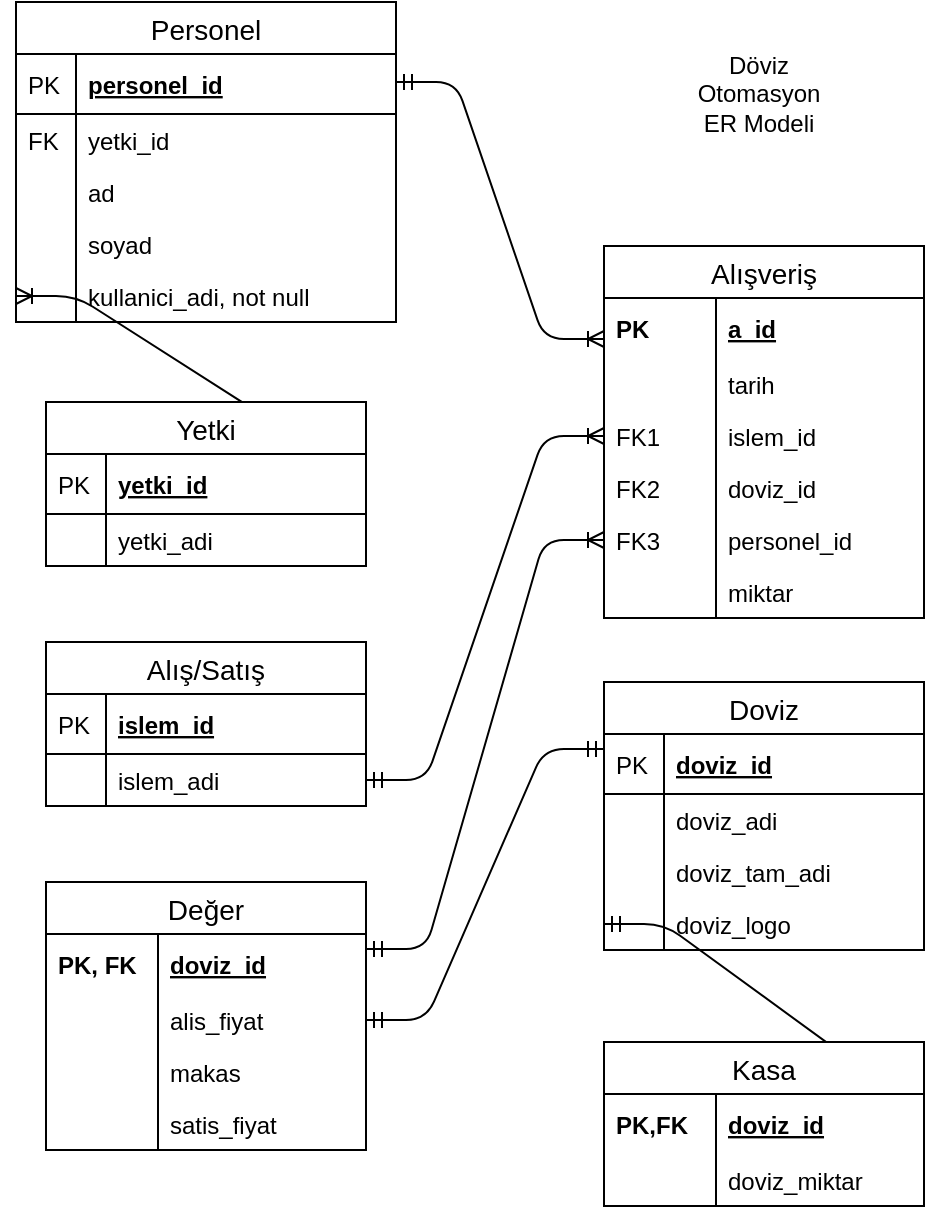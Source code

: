 <mxfile version="13.1.1"><diagram id="C5RBs43oDa-KdzZeNtuy" name="Page-1"><mxGraphModel dx="1316" dy="682" grid="1" gridSize="10" guides="1" tooltips="1" connect="1" arrows="1" fold="1" page="1" pageScale="1" pageWidth="827" pageHeight="1169" math="0" shadow="0"><root><mxCell id="WIyWlLk6GJQsqaUBKTNV-0"/><mxCell id="WIyWlLk6GJQsqaUBKTNV-1" parent="WIyWlLk6GJQsqaUBKTNV-0"/><mxCell id="VZuqpKyaPezROuhKzCgr-23" value="Personel" style="swimlane;fontStyle=0;childLayout=stackLayout;horizontal=1;startSize=26;horizontalStack=0;resizeParent=1;resizeParentMax=0;resizeLast=0;collapsible=1;marginBottom=0;align=center;fontSize=14;" vertex="1" parent="WIyWlLk6GJQsqaUBKTNV-1"><mxGeometry x="40" y="40" width="190" height="160" as="geometry"/></mxCell><mxCell id="VZuqpKyaPezROuhKzCgr-24" value="personel_id" style="shape=partialRectangle;top=0;left=0;right=0;bottom=1;align=left;verticalAlign=middle;fillColor=none;spacingLeft=34;spacingRight=4;overflow=hidden;rotatable=0;points=[[0,0.5],[1,0.5]];portConstraint=eastwest;dropTarget=0;fontStyle=5;fontSize=12;" vertex="1" parent="VZuqpKyaPezROuhKzCgr-23"><mxGeometry y="26" width="190" height="30" as="geometry"/></mxCell><mxCell id="VZuqpKyaPezROuhKzCgr-25" value="PK" style="shape=partialRectangle;top=0;left=0;bottom=0;fillColor=none;align=left;verticalAlign=middle;spacingLeft=4;spacingRight=4;overflow=hidden;rotatable=0;points=[];portConstraint=eastwest;part=1;fontSize=12;" vertex="1" connectable="0" parent="VZuqpKyaPezROuhKzCgr-24"><mxGeometry width="30" height="30" as="geometry"/></mxCell><mxCell id="VZuqpKyaPezROuhKzCgr-26" value="yetki_id" style="shape=partialRectangle;top=0;left=0;right=0;bottom=0;align=left;verticalAlign=top;fillColor=none;spacingLeft=34;spacingRight=4;overflow=hidden;rotatable=0;points=[[0,0.5],[1,0.5]];portConstraint=eastwest;dropTarget=0;fontSize=12;" vertex="1" parent="VZuqpKyaPezROuhKzCgr-23"><mxGeometry y="56" width="190" height="26" as="geometry"/></mxCell><mxCell id="VZuqpKyaPezROuhKzCgr-27" value="FK" style="shape=partialRectangle;top=0;left=0;bottom=0;fillColor=none;align=left;verticalAlign=top;spacingLeft=4;spacingRight=4;overflow=hidden;rotatable=0;points=[];portConstraint=eastwest;part=1;fontSize=12;" vertex="1" connectable="0" parent="VZuqpKyaPezROuhKzCgr-26"><mxGeometry width="30" height="26" as="geometry"/></mxCell><mxCell id="VZuqpKyaPezROuhKzCgr-28" value="ad" style="shape=partialRectangle;top=0;left=0;right=0;bottom=0;align=left;verticalAlign=top;fillColor=none;spacingLeft=34;spacingRight=4;overflow=hidden;rotatable=0;points=[[0,0.5],[1,0.5]];portConstraint=eastwest;dropTarget=0;fontSize=12;" vertex="1" parent="VZuqpKyaPezROuhKzCgr-23"><mxGeometry y="82" width="190" height="26" as="geometry"/></mxCell><mxCell id="VZuqpKyaPezROuhKzCgr-29" value="" style="shape=partialRectangle;top=0;left=0;bottom=0;fillColor=none;align=left;verticalAlign=top;spacingLeft=4;spacingRight=4;overflow=hidden;rotatable=0;points=[];portConstraint=eastwest;part=1;fontSize=12;" vertex="1" connectable="0" parent="VZuqpKyaPezROuhKzCgr-28"><mxGeometry width="30" height="26" as="geometry"/></mxCell><mxCell id="VZuqpKyaPezROuhKzCgr-34" value="soyad" style="shape=partialRectangle;top=0;left=0;right=0;bottom=0;align=left;verticalAlign=top;fillColor=none;spacingLeft=34;spacingRight=4;overflow=hidden;rotatable=0;points=[[0,0.5],[1,0.5]];portConstraint=eastwest;dropTarget=0;fontSize=12;" vertex="1" parent="VZuqpKyaPezROuhKzCgr-23"><mxGeometry y="108" width="190" height="26" as="geometry"/></mxCell><mxCell id="VZuqpKyaPezROuhKzCgr-35" value="" style="shape=partialRectangle;top=0;left=0;bottom=0;fillColor=none;align=left;verticalAlign=top;spacingLeft=4;spacingRight=4;overflow=hidden;rotatable=0;points=[];portConstraint=eastwest;part=1;fontSize=12;" vertex="1" connectable="0" parent="VZuqpKyaPezROuhKzCgr-34"><mxGeometry width="30" height="26" as="geometry"/></mxCell><mxCell id="VZuqpKyaPezROuhKzCgr-30" value="kullanici_adi, not null" style="shape=partialRectangle;top=0;left=0;right=0;bottom=0;align=left;verticalAlign=top;fillColor=none;spacingLeft=34;spacingRight=4;overflow=hidden;rotatable=0;points=[[0,0.5],[1,0.5]];portConstraint=eastwest;dropTarget=0;fontSize=12;" vertex="1" parent="VZuqpKyaPezROuhKzCgr-23"><mxGeometry y="134" width="190" height="26" as="geometry"/></mxCell><mxCell id="VZuqpKyaPezROuhKzCgr-31" value="" style="shape=partialRectangle;top=0;left=0;bottom=0;fillColor=none;align=left;verticalAlign=top;spacingLeft=4;spacingRight=4;overflow=hidden;rotatable=0;points=[];portConstraint=eastwest;part=1;fontSize=12;" vertex="1" connectable="0" parent="VZuqpKyaPezROuhKzCgr-30"><mxGeometry width="30" height="26" as="geometry"/></mxCell><mxCell id="VZuqpKyaPezROuhKzCgr-49" value="" style="edgeStyle=entityRelationEdgeStyle;fontSize=12;html=1;endArrow=ERoneToMany;entryX=0;entryY=0.5;entryDx=0;entryDy=0;exitX=1;exitY=0.25;exitDx=0;exitDy=0;" edge="1" parent="WIyWlLk6GJQsqaUBKTNV-1" source="VZuqpKyaPezROuhKzCgr-36" target="VZuqpKyaPezROuhKzCgr-30"><mxGeometry width="100" height="100" relative="1" as="geometry"><mxPoint x="-60" y="180" as="sourcePoint"/><mxPoint x="40" y="80" as="targetPoint"/></mxGeometry></mxCell><mxCell id="VZuqpKyaPezROuhKzCgr-76" value="" style="edgeStyle=entityRelationEdgeStyle;fontSize=12;html=1;endArrow=ERmandOne;startArrow=ERmandOne;entryX=0;entryY=0.5;entryDx=0;entryDy=0;exitX=0.997;exitY=0.164;exitDx=0;exitDy=0;exitPerimeter=0;" edge="1" parent="WIyWlLk6GJQsqaUBKTNV-1" source="VZuqpKyaPezROuhKzCgr-69" target="VZuqpKyaPezROuhKzCgr-153"><mxGeometry width="100" height="100" relative="1" as="geometry"><mxPoint x="506.48" y="854" as="sourcePoint"/><mxPoint x="326.48" y="763" as="targetPoint"/></mxGeometry></mxCell><mxCell id="VZuqpKyaPezROuhKzCgr-141" value="" style="edgeStyle=entityRelationEdgeStyle;fontSize=12;html=1;endArrow=ERmandOne;startArrow=ERmandOne;entryX=0;entryY=0.25;entryDx=0;entryDy=0;exitX=1;exitY=0.5;exitDx=0;exitDy=0;" edge="1" parent="WIyWlLk6GJQsqaUBKTNV-1" source="VZuqpKyaPezROuhKzCgr-136" target="VZuqpKyaPezROuhKzCgr-52"><mxGeometry width="100" height="100" relative="1" as="geometry"><mxPoint x="46.48" y="860" as="sourcePoint"/><mxPoint x="156.48" y="860" as="targetPoint"/></mxGeometry></mxCell><mxCell id="VZuqpKyaPezROuhKzCgr-145" value="" style="edgeStyle=entityRelationEdgeStyle;fontSize=12;html=1;endArrow=ERoneToMany;startArrow=ERmandOne;entryX=0;entryY=0.25;entryDx=0;entryDy=0;exitX=1;exitY=0.25;exitDx=0;exitDy=0;" edge="1" parent="WIyWlLk6GJQsqaUBKTNV-1" source="VZuqpKyaPezROuhKzCgr-23" target="VZuqpKyaPezROuhKzCgr-103"><mxGeometry width="100" height="100" relative="1" as="geometry"><mxPoint x="140" y="450" as="sourcePoint"/><mxPoint x="240" y="350" as="targetPoint"/></mxGeometry></mxCell><mxCell id="VZuqpKyaPezROuhKzCgr-146" value="" style="edgeStyle=entityRelationEdgeStyle;fontSize=12;html=1;endArrow=ERoneToMany;startArrow=ERmandOne;entryX=0;entryY=0.5;entryDx=0;entryDy=0;exitX=1;exitY=0.5;exitDx=0;exitDy=0;" edge="1" parent="WIyWlLk6GJQsqaUBKTNV-1" source="VZuqpKyaPezROuhKzCgr-101" target="VZuqpKyaPezROuhKzCgr-106"><mxGeometry width="100" height="100" relative="1" as="geometry"><mxPoint x="680" y="460" as="sourcePoint"/><mxPoint x="570" y="350" as="targetPoint"/></mxGeometry></mxCell><mxCell id="VZuqpKyaPezROuhKzCgr-36" value="Yetki" style="swimlane;fontStyle=0;childLayout=stackLayout;horizontal=1;startSize=26;horizontalStack=0;resizeParent=1;resizeParentMax=0;resizeLast=0;collapsible=1;marginBottom=0;align=center;fontSize=14;" vertex="1" parent="WIyWlLk6GJQsqaUBKTNV-1"><mxGeometry x="55" y="240" width="160" height="82" as="geometry"/></mxCell><mxCell id="VZuqpKyaPezROuhKzCgr-37" value="yetki_id" style="shape=partialRectangle;top=0;left=0;right=0;bottom=1;align=left;verticalAlign=middle;fillColor=none;spacingLeft=34;spacingRight=4;overflow=hidden;rotatable=0;points=[[0,0.5],[1,0.5]];portConstraint=eastwest;dropTarget=0;fontStyle=5;fontSize=12;" vertex="1" parent="VZuqpKyaPezROuhKzCgr-36"><mxGeometry y="26" width="160" height="30" as="geometry"/></mxCell><mxCell id="VZuqpKyaPezROuhKzCgr-38" value="PK" style="shape=partialRectangle;top=0;left=0;bottom=0;fillColor=none;align=left;verticalAlign=middle;spacingLeft=4;spacingRight=4;overflow=hidden;rotatable=0;points=[];portConstraint=eastwest;part=1;fontSize=12;" vertex="1" connectable="0" parent="VZuqpKyaPezROuhKzCgr-37"><mxGeometry width="30" height="30" as="geometry"/></mxCell><mxCell id="VZuqpKyaPezROuhKzCgr-41" value="yetki_adi" style="shape=partialRectangle;top=0;left=0;right=0;bottom=0;align=left;verticalAlign=top;fillColor=none;spacingLeft=34;spacingRight=4;overflow=hidden;rotatable=0;points=[[0,0.5],[1,0.5]];portConstraint=eastwest;dropTarget=0;fontSize=12;" vertex="1" parent="VZuqpKyaPezROuhKzCgr-36"><mxGeometry y="56" width="160" height="26" as="geometry"/></mxCell><mxCell id="VZuqpKyaPezROuhKzCgr-42" value="" style="shape=partialRectangle;top=0;left=0;bottom=0;fillColor=none;align=left;verticalAlign=top;spacingLeft=4;spacingRight=4;overflow=hidden;rotatable=0;points=[];portConstraint=eastwest;part=1;fontSize=12;" vertex="1" connectable="0" parent="VZuqpKyaPezROuhKzCgr-41"><mxGeometry width="30" height="26" as="geometry"/></mxCell><mxCell id="VZuqpKyaPezROuhKzCgr-98" value="Alış/Satış" style="swimlane;fontStyle=0;childLayout=stackLayout;horizontal=1;startSize=26;horizontalStack=0;resizeParent=1;resizeParentMax=0;resizeLast=0;collapsible=1;marginBottom=0;align=center;fontSize=14;" vertex="1" parent="WIyWlLk6GJQsqaUBKTNV-1"><mxGeometry x="55" y="360" width="160" height="82" as="geometry"/></mxCell><mxCell id="VZuqpKyaPezROuhKzCgr-99" value="islem_id" style="shape=partialRectangle;top=0;left=0;right=0;bottom=1;align=left;verticalAlign=middle;fillColor=none;spacingLeft=34;spacingRight=4;overflow=hidden;rotatable=0;points=[[0,0.5],[1,0.5]];portConstraint=eastwest;dropTarget=0;fontStyle=5;fontSize=12;" vertex="1" parent="VZuqpKyaPezROuhKzCgr-98"><mxGeometry y="26" width="160" height="30" as="geometry"/></mxCell><mxCell id="VZuqpKyaPezROuhKzCgr-100" value="PK" style="shape=partialRectangle;top=0;left=0;bottom=0;fillColor=none;align=left;verticalAlign=middle;spacingLeft=4;spacingRight=4;overflow=hidden;rotatable=0;points=[];portConstraint=eastwest;part=1;fontSize=12;" vertex="1" connectable="0" parent="VZuqpKyaPezROuhKzCgr-99"><mxGeometry width="30" height="30" as="geometry"/></mxCell><mxCell id="VZuqpKyaPezROuhKzCgr-101" value="islem_adi" style="shape=partialRectangle;top=0;left=0;right=0;bottom=0;align=left;verticalAlign=top;fillColor=none;spacingLeft=34;spacingRight=4;overflow=hidden;rotatable=0;points=[[0,0.5],[1,0.5]];portConstraint=eastwest;dropTarget=0;fontSize=12;" vertex="1" parent="VZuqpKyaPezROuhKzCgr-98"><mxGeometry y="56" width="160" height="26" as="geometry"/></mxCell><mxCell id="VZuqpKyaPezROuhKzCgr-102" value="" style="shape=partialRectangle;top=0;left=0;bottom=0;fillColor=none;align=left;verticalAlign=top;spacingLeft=4;spacingRight=4;overflow=hidden;rotatable=0;points=[];portConstraint=eastwest;part=1;fontSize=12;" vertex="1" connectable="0" parent="VZuqpKyaPezROuhKzCgr-101"><mxGeometry width="30" height="26" as="geometry"/></mxCell><mxCell id="VZuqpKyaPezROuhKzCgr-131" value="Değer" style="swimlane;fontStyle=0;childLayout=stackLayout;horizontal=1;startSize=26;horizontalStack=0;resizeParent=1;resizeParentMax=0;resizeLast=0;collapsible=1;marginBottom=0;align=center;fontSize=14;" vertex="1" parent="WIyWlLk6GJQsqaUBKTNV-1"><mxGeometry x="55" y="480" width="160" height="134" as="geometry"><mxRectangle x="270" y="320" width="90" height="26" as="alternateBounds"/></mxGeometry></mxCell><mxCell id="VZuqpKyaPezROuhKzCgr-132" value="doviz_id" style="shape=partialRectangle;top=0;left=0;right=0;bottom=0;align=left;verticalAlign=middle;fillColor=none;spacingLeft=60;spacingRight=4;overflow=hidden;rotatable=0;points=[[0,0.5],[1,0.5]];portConstraint=eastwest;dropTarget=0;fontStyle=5;fontSize=12;" vertex="1" parent="VZuqpKyaPezROuhKzCgr-131"><mxGeometry y="26" width="160" height="30" as="geometry"/></mxCell><mxCell id="VZuqpKyaPezROuhKzCgr-133" value="PK, FK" style="shape=partialRectangle;fontStyle=1;top=0;left=0;bottom=0;fillColor=none;align=left;verticalAlign=middle;spacingLeft=4;spacingRight=4;overflow=hidden;rotatable=0;points=[];portConstraint=eastwest;part=1;fontSize=12;" vertex="1" connectable="0" parent="VZuqpKyaPezROuhKzCgr-132"><mxGeometry width="56" height="30" as="geometry"/></mxCell><mxCell id="VZuqpKyaPezROuhKzCgr-136" value="alis_fiyat" style="shape=partialRectangle;top=0;left=0;right=0;bottom=0;align=left;verticalAlign=top;fillColor=none;spacingLeft=60;spacingRight=4;overflow=hidden;rotatable=0;points=[[0,0.5],[1,0.5]];portConstraint=eastwest;dropTarget=0;fontSize=12;" vertex="1" parent="VZuqpKyaPezROuhKzCgr-131"><mxGeometry y="56" width="160" height="26" as="geometry"/></mxCell><mxCell id="VZuqpKyaPezROuhKzCgr-137" value="" style="shape=partialRectangle;top=0;left=0;bottom=0;fillColor=none;align=left;verticalAlign=top;spacingLeft=4;spacingRight=4;overflow=hidden;rotatable=0;points=[];portConstraint=eastwest;part=1;fontSize=12;" vertex="1" connectable="0" parent="VZuqpKyaPezROuhKzCgr-136"><mxGeometry width="56" height="26" as="geometry"/></mxCell><mxCell id="VZuqpKyaPezROuhKzCgr-159" value="makas" style="shape=partialRectangle;top=0;left=0;right=0;bottom=0;align=left;verticalAlign=top;fillColor=none;spacingLeft=60;spacingRight=4;overflow=hidden;rotatable=0;points=[[0,0.5],[1,0.5]];portConstraint=eastwest;dropTarget=0;fontSize=12;" vertex="1" parent="VZuqpKyaPezROuhKzCgr-131"><mxGeometry y="82" width="160" height="26" as="geometry"/></mxCell><mxCell id="VZuqpKyaPezROuhKzCgr-160" value="" style="shape=partialRectangle;top=0;left=0;bottom=0;fillColor=none;align=left;verticalAlign=top;spacingLeft=4;spacingRight=4;overflow=hidden;rotatable=0;points=[];portConstraint=eastwest;part=1;fontSize=12;" vertex="1" connectable="0" parent="VZuqpKyaPezROuhKzCgr-159"><mxGeometry width="56" height="26" as="geometry"/></mxCell><mxCell id="VZuqpKyaPezROuhKzCgr-161" value="satis_fiyat" style="shape=partialRectangle;top=0;left=0;right=0;bottom=0;align=left;verticalAlign=top;fillColor=none;spacingLeft=60;spacingRight=4;overflow=hidden;rotatable=0;points=[[0,0.5],[1,0.5]];portConstraint=eastwest;dropTarget=0;fontSize=12;" vertex="1" parent="VZuqpKyaPezROuhKzCgr-131"><mxGeometry y="108" width="160" height="26" as="geometry"/></mxCell><mxCell id="VZuqpKyaPezROuhKzCgr-162" value="" style="shape=partialRectangle;top=0;left=0;bottom=0;fillColor=none;align=left;verticalAlign=top;spacingLeft=4;spacingRight=4;overflow=hidden;rotatable=0;points=[];portConstraint=eastwest;part=1;fontSize=12;" vertex="1" connectable="0" parent="VZuqpKyaPezROuhKzCgr-161"><mxGeometry width="56" height="26" as="geometry"/></mxCell><mxCell id="VZuqpKyaPezROuhKzCgr-147" value="" style="edgeStyle=entityRelationEdgeStyle;fontSize=12;html=1;endArrow=ERoneToMany;startArrow=ERmandOne;exitX=1;exitY=0.25;exitDx=0;exitDy=0;entryX=0;entryY=0.5;entryDx=0;entryDy=0;" edge="1" parent="WIyWlLk6GJQsqaUBKTNV-1" source="VZuqpKyaPezROuhKzCgr-131" target="VZuqpKyaPezROuhKzCgr-142"><mxGeometry width="100" height="100" relative="1" as="geometry"><mxPoint x="225" y="439" as="sourcePoint"/><mxPoint x="320" y="320" as="targetPoint"/></mxGeometry></mxCell><mxCell id="VZuqpKyaPezROuhKzCgr-52" value="Doviz" style="swimlane;fontStyle=0;childLayout=stackLayout;horizontal=1;startSize=26;horizontalStack=0;resizeParent=1;resizeParentMax=0;resizeLast=0;collapsible=1;marginBottom=0;align=center;fontSize=14;" vertex="1" parent="WIyWlLk6GJQsqaUBKTNV-1"><mxGeometry x="334" y="380" width="160" height="134" as="geometry"/></mxCell><mxCell id="VZuqpKyaPezROuhKzCgr-53" value="doviz_id" style="shape=partialRectangle;top=0;left=0;right=0;bottom=1;align=left;verticalAlign=middle;fillColor=none;spacingLeft=34;spacingRight=4;overflow=hidden;rotatable=0;points=[[0,0.5],[1,0.5]];portConstraint=eastwest;dropTarget=0;fontStyle=5;fontSize=12;" vertex="1" parent="VZuqpKyaPezROuhKzCgr-52"><mxGeometry y="26" width="160" height="30" as="geometry"/></mxCell><mxCell id="VZuqpKyaPezROuhKzCgr-54" value="PK" style="shape=partialRectangle;top=0;left=0;bottom=0;fillColor=none;align=left;verticalAlign=middle;spacingLeft=4;spacingRight=4;overflow=hidden;rotatable=0;points=[];portConstraint=eastwest;part=1;fontSize=12;" vertex="1" connectable="0" parent="VZuqpKyaPezROuhKzCgr-53"><mxGeometry width="30" height="30" as="geometry"/></mxCell><mxCell id="VZuqpKyaPezROuhKzCgr-55" value="doviz_adi" style="shape=partialRectangle;top=0;left=0;right=0;bottom=0;align=left;verticalAlign=top;fillColor=none;spacingLeft=34;spacingRight=4;overflow=hidden;rotatable=0;points=[[0,0.5],[1,0.5]];portConstraint=eastwest;dropTarget=0;fontSize=12;" vertex="1" parent="VZuqpKyaPezROuhKzCgr-52"><mxGeometry y="56" width="160" height="26" as="geometry"/></mxCell><mxCell id="VZuqpKyaPezROuhKzCgr-56" value="" style="shape=partialRectangle;top=0;left=0;bottom=0;fillColor=none;align=left;verticalAlign=top;spacingLeft=4;spacingRight=4;overflow=hidden;rotatable=0;points=[];portConstraint=eastwest;part=1;fontSize=12;" vertex="1" connectable="0" parent="VZuqpKyaPezROuhKzCgr-55"><mxGeometry width="30" height="26" as="geometry"/></mxCell><mxCell id="VZuqpKyaPezROuhKzCgr-151" value="doviz_tam_adi" style="shape=partialRectangle;top=0;left=0;right=0;bottom=0;align=left;verticalAlign=top;fillColor=none;spacingLeft=34;spacingRight=4;overflow=hidden;rotatable=0;points=[[0,0.5],[1,0.5]];portConstraint=eastwest;dropTarget=0;fontSize=12;" vertex="1" parent="VZuqpKyaPezROuhKzCgr-52"><mxGeometry y="82" width="160" height="26" as="geometry"/></mxCell><mxCell id="VZuqpKyaPezROuhKzCgr-152" value="" style="shape=partialRectangle;top=0;left=0;bottom=0;fillColor=none;align=left;verticalAlign=top;spacingLeft=4;spacingRight=4;overflow=hidden;rotatable=0;points=[];portConstraint=eastwest;part=1;fontSize=12;" vertex="1" connectable="0" parent="VZuqpKyaPezROuhKzCgr-151"><mxGeometry width="30" height="26" as="geometry"/></mxCell><mxCell id="VZuqpKyaPezROuhKzCgr-153" value="doviz_logo" style="shape=partialRectangle;top=0;left=0;right=0;bottom=0;align=left;verticalAlign=top;fillColor=none;spacingLeft=34;spacingRight=4;overflow=hidden;rotatable=0;points=[[0,0.5],[1,0.5]];portConstraint=eastwest;dropTarget=0;fontSize=12;" vertex="1" parent="VZuqpKyaPezROuhKzCgr-52"><mxGeometry y="108" width="160" height="26" as="geometry"/></mxCell><mxCell id="VZuqpKyaPezROuhKzCgr-154" value="" style="shape=partialRectangle;top=0;left=0;bottom=0;fillColor=none;align=left;verticalAlign=top;spacingLeft=4;spacingRight=4;overflow=hidden;rotatable=0;points=[];portConstraint=eastwest;part=1;fontSize=12;" vertex="1" connectable="0" parent="VZuqpKyaPezROuhKzCgr-153"><mxGeometry width="30" height="26" as="geometry"/></mxCell><mxCell id="VZuqpKyaPezROuhKzCgr-103" value="Alışveriş" style="swimlane;fontStyle=0;childLayout=stackLayout;horizontal=1;startSize=26;horizontalStack=0;resizeParent=1;resizeParentMax=0;resizeLast=0;collapsible=1;marginBottom=0;align=center;fontSize=14;" vertex="1" parent="WIyWlLk6GJQsqaUBKTNV-1"><mxGeometry x="334" y="162" width="160" height="186" as="geometry"><mxRectangle x="270" y="320" width="90" height="26" as="alternateBounds"/></mxGeometry></mxCell><mxCell id="VZuqpKyaPezROuhKzCgr-104" value="a_id" style="shape=partialRectangle;top=0;left=0;right=0;bottom=0;align=left;verticalAlign=middle;fillColor=none;spacingLeft=60;spacingRight=4;overflow=hidden;rotatable=0;points=[[0,0.5],[1,0.5]];portConstraint=eastwest;dropTarget=0;fontStyle=5;fontSize=12;" vertex="1" parent="VZuqpKyaPezROuhKzCgr-103"><mxGeometry y="26" width="160" height="30" as="geometry"/></mxCell><mxCell id="VZuqpKyaPezROuhKzCgr-105" value="PK" style="shape=partialRectangle;fontStyle=1;top=0;left=0;bottom=0;fillColor=none;align=left;verticalAlign=middle;spacingLeft=4;spacingRight=4;overflow=hidden;rotatable=0;points=[];portConstraint=eastwest;part=1;fontSize=12;" vertex="1" connectable="0" parent="VZuqpKyaPezROuhKzCgr-104"><mxGeometry width="56" height="30" as="geometry"/></mxCell><mxCell id="VZuqpKyaPezROuhKzCgr-148" value="tarih" style="shape=partialRectangle;top=0;left=0;right=0;bottom=0;align=left;verticalAlign=top;fillColor=none;spacingLeft=60;spacingRight=4;overflow=hidden;rotatable=0;points=[[0,0.5],[1,0.5]];portConstraint=eastwest;dropTarget=0;fontSize=12;" vertex="1" parent="VZuqpKyaPezROuhKzCgr-103"><mxGeometry y="56" width="160" height="26" as="geometry"/></mxCell><mxCell id="VZuqpKyaPezROuhKzCgr-149" value="" style="shape=partialRectangle;top=0;left=0;bottom=0;fillColor=none;align=left;verticalAlign=top;spacingLeft=4;spacingRight=4;overflow=hidden;rotatable=0;points=[];portConstraint=eastwest;part=1;fontSize=12;" vertex="1" connectable="0" parent="VZuqpKyaPezROuhKzCgr-148"><mxGeometry width="56" height="26" as="geometry"/></mxCell><mxCell id="VZuqpKyaPezROuhKzCgr-106" value="islem_id" style="shape=partialRectangle;top=0;left=0;right=0;bottom=0;align=left;verticalAlign=top;fillColor=none;spacingLeft=60;spacingRight=4;overflow=hidden;rotatable=0;points=[[0,0.5],[1,0.5]];portConstraint=eastwest;dropTarget=0;fontSize=12;" vertex="1" parent="VZuqpKyaPezROuhKzCgr-103"><mxGeometry y="82" width="160" height="26" as="geometry"/></mxCell><mxCell id="VZuqpKyaPezROuhKzCgr-107" value="FK1" style="shape=partialRectangle;top=0;left=0;bottom=0;fillColor=none;align=left;verticalAlign=top;spacingLeft=4;spacingRight=4;overflow=hidden;rotatable=0;points=[];portConstraint=eastwest;part=1;fontSize=12;" vertex="1" connectable="0" parent="VZuqpKyaPezROuhKzCgr-106"><mxGeometry width="56" height="26" as="geometry"/></mxCell><mxCell id="VZuqpKyaPezROuhKzCgr-110" value="doviz_id" style="shape=partialRectangle;top=0;left=0;right=0;bottom=0;align=left;verticalAlign=top;fillColor=none;spacingLeft=60;spacingRight=4;overflow=hidden;rotatable=0;points=[[0,0.5],[1,0.5]];portConstraint=eastwest;dropTarget=0;fontSize=12;" vertex="1" parent="VZuqpKyaPezROuhKzCgr-103"><mxGeometry y="108" width="160" height="26" as="geometry"/></mxCell><mxCell id="VZuqpKyaPezROuhKzCgr-111" value="FK2" style="shape=partialRectangle;top=0;left=0;bottom=0;fillColor=none;align=left;verticalAlign=top;spacingLeft=4;spacingRight=4;overflow=hidden;rotatable=0;points=[];portConstraint=eastwest;part=1;fontSize=12;" vertex="1" connectable="0" parent="VZuqpKyaPezROuhKzCgr-110"><mxGeometry width="56" height="26" as="geometry"/></mxCell><mxCell id="VZuqpKyaPezROuhKzCgr-142" value="personel_id" style="shape=partialRectangle;top=0;left=0;right=0;bottom=0;align=left;verticalAlign=top;fillColor=none;spacingLeft=60;spacingRight=4;overflow=hidden;rotatable=0;points=[[0,0.5],[1,0.5]];portConstraint=eastwest;dropTarget=0;fontSize=12;" vertex="1" parent="VZuqpKyaPezROuhKzCgr-103"><mxGeometry y="134" width="160" height="26" as="geometry"/></mxCell><mxCell id="VZuqpKyaPezROuhKzCgr-143" value="FK3" style="shape=partialRectangle;top=0;left=0;bottom=0;fillColor=none;align=left;verticalAlign=top;spacingLeft=4;spacingRight=4;overflow=hidden;rotatable=0;points=[];portConstraint=eastwest;part=1;fontSize=12;" vertex="1" connectable="0" parent="VZuqpKyaPezROuhKzCgr-142"><mxGeometry width="56" height="26" as="geometry"/></mxCell><mxCell id="VZuqpKyaPezROuhKzCgr-113" value="miktar" style="shape=partialRectangle;top=0;left=0;right=0;bottom=0;align=left;verticalAlign=top;fillColor=none;spacingLeft=60;spacingRight=4;overflow=hidden;rotatable=0;points=[[0,0.5],[1,0.5]];portConstraint=eastwest;dropTarget=0;fontSize=12;" vertex="1" parent="VZuqpKyaPezROuhKzCgr-103"><mxGeometry y="160" width="160" height="26" as="geometry"/></mxCell><mxCell id="VZuqpKyaPezROuhKzCgr-114" value="" style="shape=partialRectangle;top=0;left=0;bottom=0;fillColor=none;align=left;verticalAlign=top;spacingLeft=4;spacingRight=4;overflow=hidden;rotatable=0;points=[];portConstraint=eastwest;part=1;fontSize=12;" vertex="1" connectable="0" parent="VZuqpKyaPezROuhKzCgr-113"><mxGeometry width="56" height="26" as="geometry"/></mxCell><mxCell id="VZuqpKyaPezROuhKzCgr-69" value="Kasa" style="swimlane;fontStyle=0;childLayout=stackLayout;horizontal=1;startSize=26;horizontalStack=0;resizeParent=1;resizeParentMax=0;resizeLast=0;collapsible=1;marginBottom=0;align=center;fontSize=14;" vertex="1" parent="WIyWlLk6GJQsqaUBKTNV-1"><mxGeometry x="334" y="560" width="160" height="82" as="geometry"/></mxCell><mxCell id="VZuqpKyaPezROuhKzCgr-70" value="doviz_id" style="shape=partialRectangle;top=0;left=0;right=0;bottom=0;align=left;verticalAlign=middle;fillColor=none;spacingLeft=60;spacingRight=4;overflow=hidden;rotatable=0;points=[[0,0.5],[1,0.5]];portConstraint=eastwest;dropTarget=0;fontStyle=5;fontSize=12;" vertex="1" parent="VZuqpKyaPezROuhKzCgr-69"><mxGeometry y="26" width="160" height="30" as="geometry"/></mxCell><mxCell id="VZuqpKyaPezROuhKzCgr-71" value="PK,FK" style="shape=partialRectangle;fontStyle=1;top=0;left=0;bottom=0;fillColor=none;align=left;verticalAlign=middle;spacingLeft=4;spacingRight=4;overflow=hidden;rotatable=0;points=[];portConstraint=eastwest;part=1;fontSize=12;" vertex="1" connectable="0" parent="VZuqpKyaPezROuhKzCgr-70"><mxGeometry width="56" height="30" as="geometry"/></mxCell><mxCell id="VZuqpKyaPezROuhKzCgr-74" value="doviz_miktar" style="shape=partialRectangle;top=0;left=0;right=0;bottom=0;align=left;verticalAlign=top;fillColor=none;spacingLeft=60;spacingRight=4;overflow=hidden;rotatable=0;points=[[0,0.5],[1,0.5]];portConstraint=eastwest;dropTarget=0;fontSize=12;" vertex="1" parent="VZuqpKyaPezROuhKzCgr-69"><mxGeometry y="56" width="160" height="26" as="geometry"/></mxCell><mxCell id="VZuqpKyaPezROuhKzCgr-75" value="" style="shape=partialRectangle;top=0;left=0;bottom=0;fillColor=none;align=left;verticalAlign=top;spacingLeft=4;spacingRight=4;overflow=hidden;rotatable=0;points=[];portConstraint=eastwest;part=1;fontSize=12;" vertex="1" connectable="0" parent="VZuqpKyaPezROuhKzCgr-74"><mxGeometry width="56" height="26" as="geometry"/></mxCell><mxCell id="VZuqpKyaPezROuhKzCgr-156" value="Döviz Otomasyon ER Modeli" style="text;html=1;strokeColor=none;fillColor=none;align=center;verticalAlign=middle;whiteSpace=wrap;rounded=0;" vertex="1" parent="WIyWlLk6GJQsqaUBKTNV-1"><mxGeometry x="373" y="76" width="77" height="20" as="geometry"/></mxCell></root></mxGraphModel></diagram></mxfile>